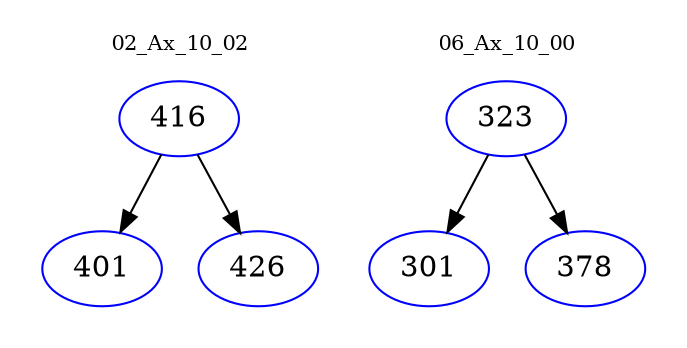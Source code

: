 digraph{
subgraph cluster_0 {
color = white
label = "02_Ax_10_02";
fontsize=10;
T0_416 [label="416", color="blue"]
T0_416 -> T0_401 [color="black"]
T0_401 [label="401", color="blue"]
T0_416 -> T0_426 [color="black"]
T0_426 [label="426", color="blue"]
}
subgraph cluster_1 {
color = white
label = "06_Ax_10_00";
fontsize=10;
T1_323 [label="323", color="blue"]
T1_323 -> T1_301 [color="black"]
T1_301 [label="301", color="blue"]
T1_323 -> T1_378 [color="black"]
T1_378 [label="378", color="blue"]
}
}
